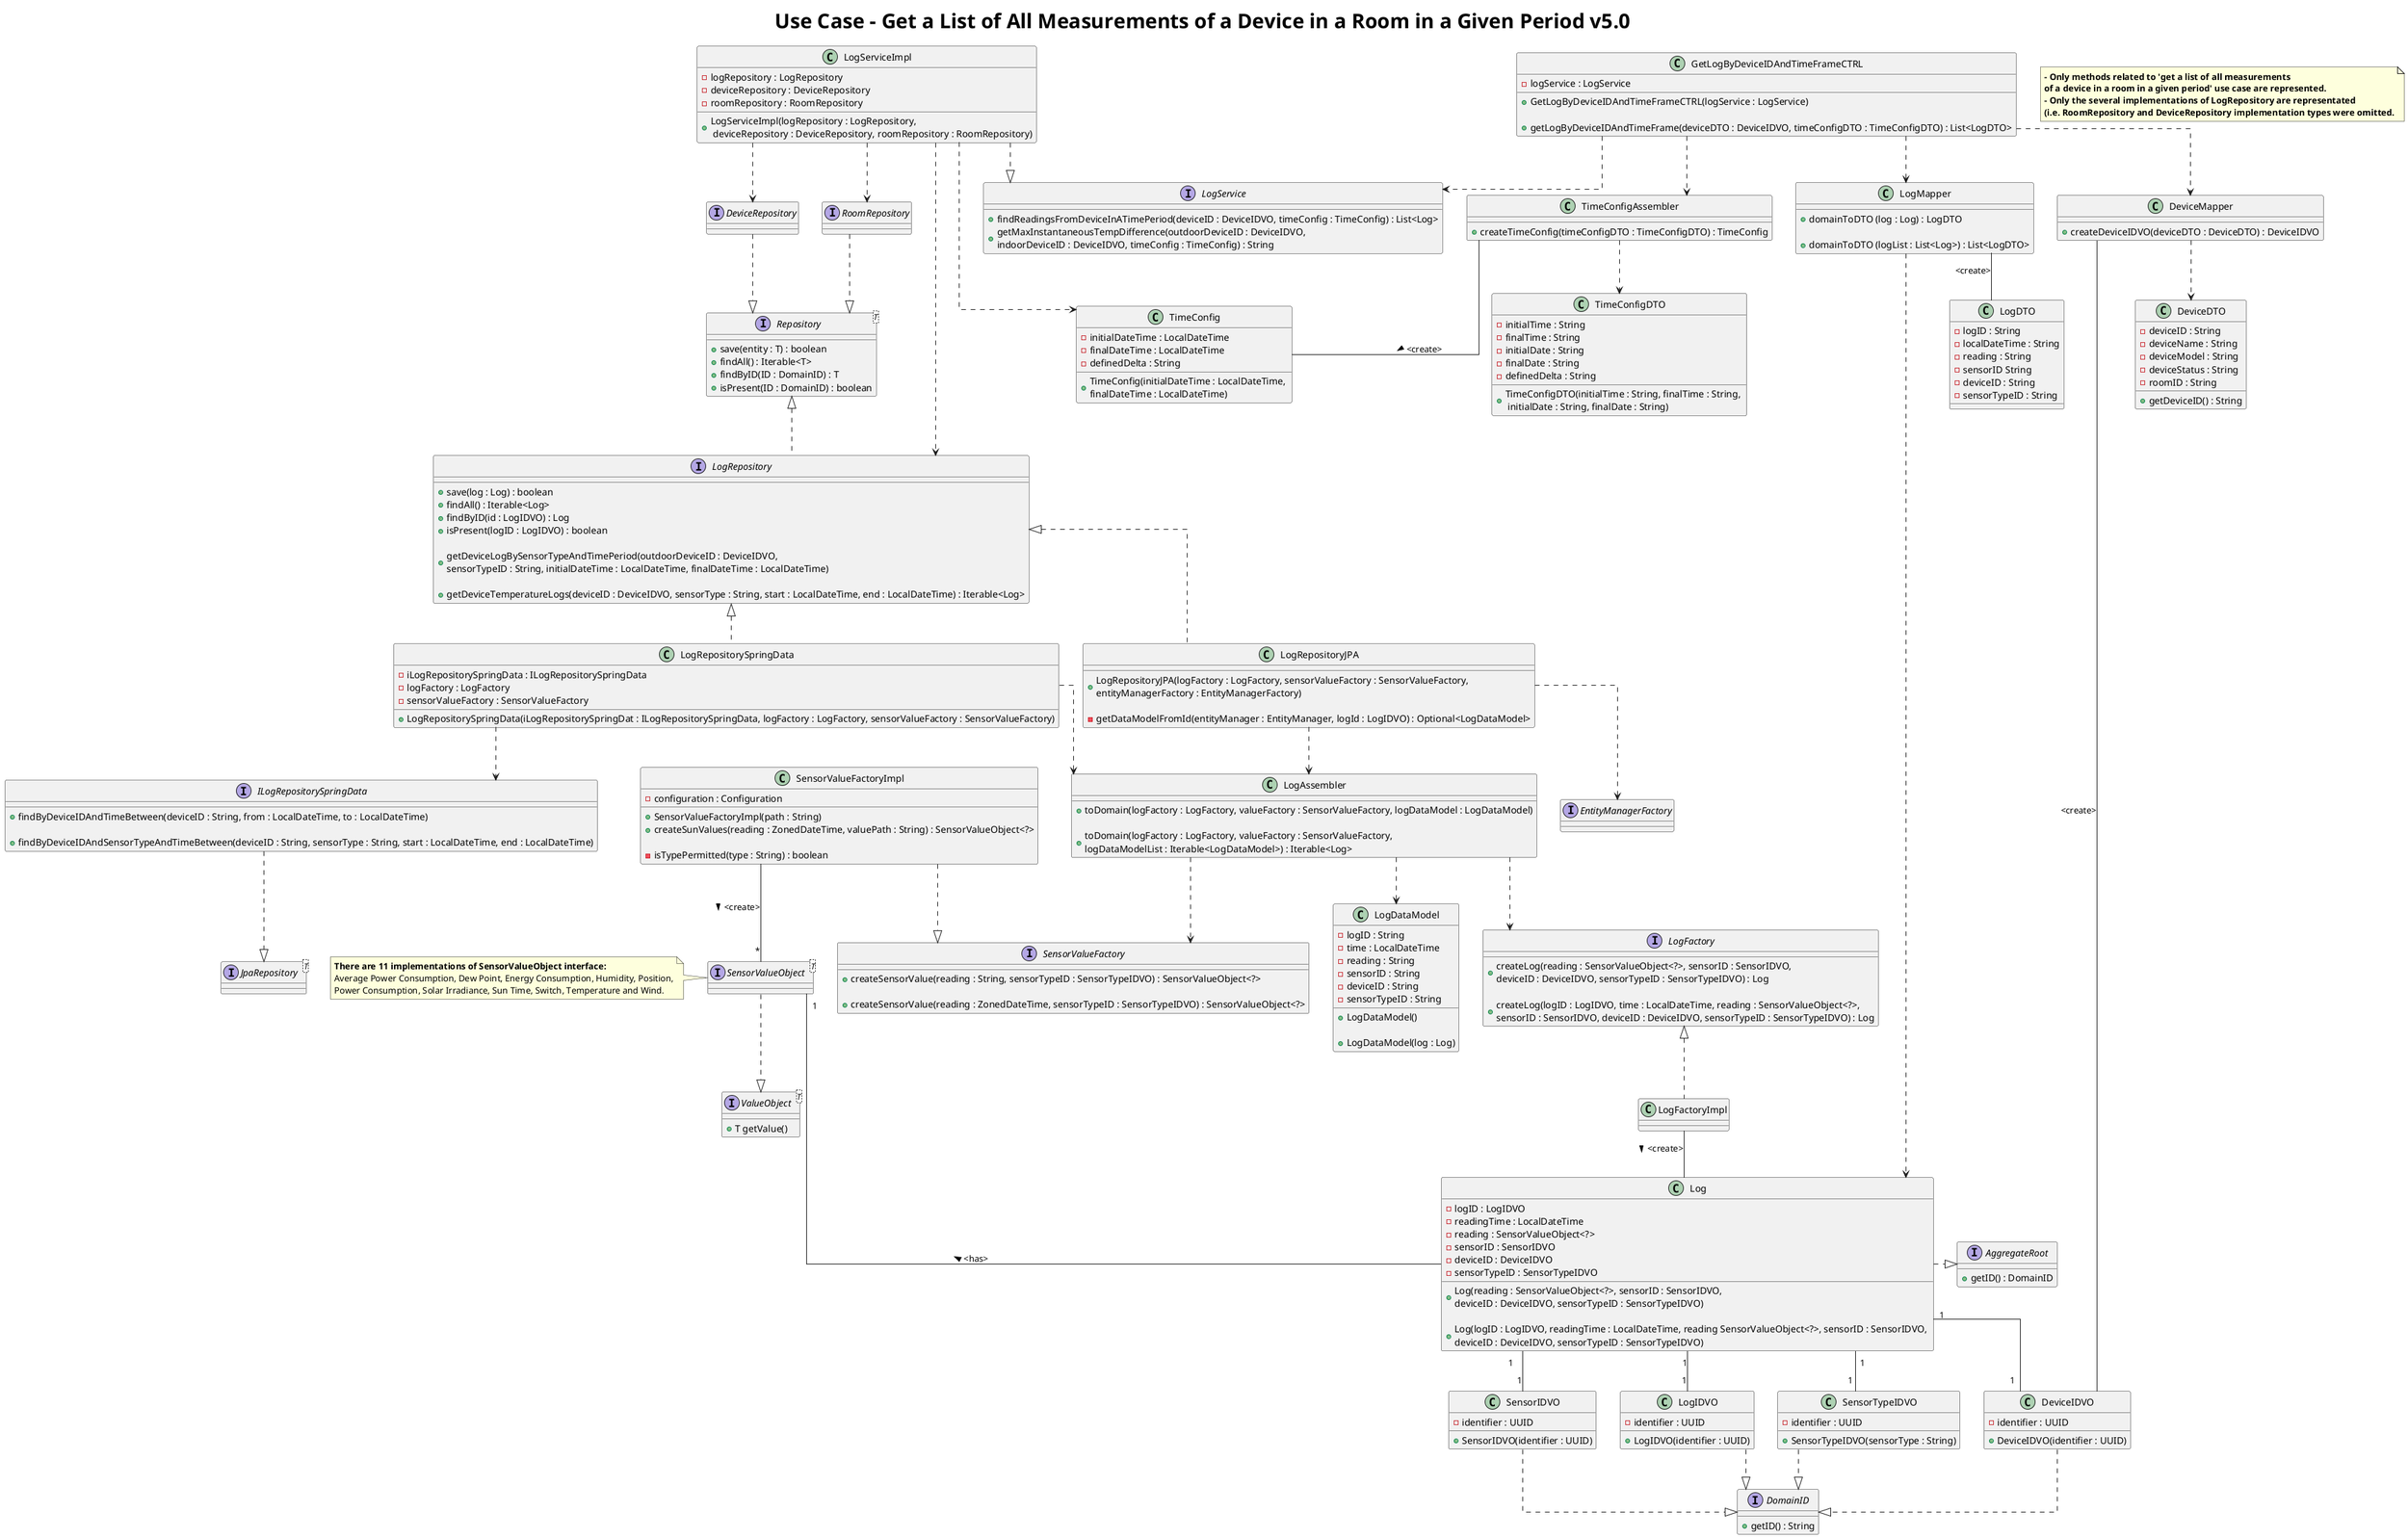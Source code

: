 @startuml

title <size: 30> Use Case - Get a List of All Measurements of a Device in a Room in a Given Period v5.0

note "<b>- Only methods related to 'get a list of all measurements \n<b>of a device in a room in a given period' use case are represented.\n<b>- Only the several implementations of LogRepository are representated\n<b>(i.e. RoomRepository and DeviceRepository implementation types were omitted." as N1

skinparam linetype ortho

GetLogByDeviceIDAndTimeFrameCTRL ..> DeviceMapper
    DeviceMapper ..> DeviceDTO
    DeviceMapper -- DeviceIDVO : <create>

GetLogByDeviceIDAndTimeFrameCTRL ..> TimeConfigAssembler
    TimeConfigAssembler ..> TimeConfigDTO
    TimeConfigAssembler -- TimeConfig : <create> >

GetLogByDeviceIDAndTimeFrameCTRL ..> LogService
    LogServiceImpl ..|> LogService
    LogServiceImpl ..> TimeConfig
    LogServiceImpl ..> LogRepository
    LogServiceImpl ..> RoomRepository
    LogServiceImpl ..> DeviceRepository
    RoomRepository ..|> Repository
    DeviceRepository ..|> Repository

GetLogByDeviceIDAndTimeFrameCTRL ..> LogMapper
LogMapper -- LogDTO : <create>
LogMapper ..> Log

LogRepository .up.|> Repository
LogRepositoryJPA .up.|> LogRepository
    SensorValueFactoryImpl ..|> SensorValueFactory
    LogRepositoryJPA ..> EntityManagerFactory
    LogFactoryImpl .up.|> LogFactory
    LogRepositoryJPA ..> LogAssembler


LogRepositorySpringData .up.|> LogRepository
    LogRepositorySpringData ..> ILogRepositorySpringData
    LogRepositorySpringData ..> LogAssembler

ILogRepositorySpringData ..|> JpaRepository

LogAssembler ..> LogFactory
LogAssembler ..> SensorValueFactory
SensorValueFactoryImpl -- "*" SensorValueObject : <create> >
LogFactoryImpl -- Log : <create> >
LogAssembler ..> LogDataModel

Log "1" -- "1" LogIDVO
Log  -left- "1" SensorValueObject :  > <has>
Log "1" -- "1" SensorIDVO
Log "1" -- "1" DeviceIDVO
Log "1" -- "1" SensorTypeIDVO

Log .right.|> AggregateRoot

DomainID <|.up. DeviceIDVO
DomainID <|.up. LogIDVO
DomainID <|.up. SensorIDVO
DomainID <|.up. SensorTypeIDVO
ValueObject <|.up. SensorValueObject

interface JpaRepository<T>

interface EntityManagerFactory

interface Repository<T> {
    + save(entity : T) : boolean
    + findAll() : Iterable<T>
    + findByID(ID : DomainID) : T
    + isPresent(ID : DomainID) : boolean
}

interface RoomRepository
interface DeviceRepository

interface LogRepository {
    + save(log : Log) : boolean
    + findAll() : Iterable<Log>
    + findByID(id : LogIDVO) : Log
    + isPresent(logID : LogIDVO) : boolean

    + getDeviceLogBySensorTypeAndTimePeriod(outdoorDeviceID : DeviceIDVO,\nsensorTypeID : String, initialDateTime : LocalDateTime, finalDateTime : LocalDateTime)

    + getDeviceTemperatureLogs(deviceID : DeviceIDVO, sensorType : String, start : LocalDateTime, end : LocalDateTime) : Iterable<Log>
}

class LogRepositoryJPA{
    + LogRepositoryJPA(logFactory : LogFactory, sensorValueFactory : SensorValueFactory, \nentityManagerFactory : EntityManagerFactory)

    - getDataModelFromId(entityManager : EntityManager, logId : LogIDVO) : Optional<LogDataModel>
}

class LogRepositorySpringData{
    - iLogRepositorySpringData : ILogRepositorySpringData
    - logFactory : LogFactory
    - sensorValueFactory : SensorValueFactory

    + LogRepositorySpringData(iLogRepositorySpringDat : ILogRepositorySpringData, logFactory : LogFactory, sensorValueFactory : SensorValueFactory)
}


interface LogFactory{
    + createLog(reading : SensorValueObject<?>, sensorID : SensorIDVO, \ndeviceID : DeviceIDVO, sensorTypeID : SensorTypeIDVO) : Log

    + createLog(logID : LogIDVO, time : LocalDateTime, reading : SensorValueObject<?>, \nsensorID : SensorIDVO, deviceID : DeviceIDVO, sensorTypeID : SensorTypeIDVO) : Log
}

class LogFactoryImpl

interface SensorValueFactory{
    + createSensorValue(reading : String, sensorTypeID : SensorTypeIDVO) : SensorValueObject<?>

    + createSensorValue(reading : ZonedDateTime, sensorTypeID : SensorTypeIDVO) : SensorValueObject<?>
}

class SensorValueFactoryImpl{
    - configuration : Configuration
    + SensorValueFactoryImpl(path : String)
    + createSunValues(reading : ZonedDateTime, valuePath : String) : SensorValueObject<?>

    - isTypePermitted(type : String) : boolean
}


interface LogService {
    + findReadingsFromDeviceInATimePeriod(deviceID : DeviceIDVO, timeConfig : TimeConfig) : List<Log>
    + getMaxInstantaneousTempDifference(outdoorDeviceID : DeviceIDVO, \nindoorDeviceID : DeviceIDVO, timeConfig : TimeConfig) : String
}

class LogServiceImpl {
    - logRepository : LogRepository
    - deviceRepository : DeviceRepository
    - roomRepository : RoomRepository

    + LogServiceImpl(logRepository : LogRepository,\n deviceRepository : DeviceRepository, roomRepository : RoomRepository)
}

class GetLogByDeviceIDAndTimeFrameCTRL{
    - logService : LogService

    + GetLogByDeviceIDAndTimeFrameCTRL(logService : LogService)

    + getLogByDeviceIDAndTimeFrame(deviceDTO : DeviceIDVO, timeConfigDTO : TimeConfigDTO) : List<LogDTO>
}

class DeviceMapper{
    + createDeviceIDVO(deviceDTO : DeviceDTO) : DeviceIDVO
}

class DeviceDTO{
    - deviceID : String
    - deviceName : String
    - deviceModel : String
    - deviceStatus : String
    - roomID : String

    + getDeviceID() : String
}

class DeviceIDVO {
    - identifier : UUID

    + DeviceIDVO(identifier : UUID)
}

class SensorIDVO {
  - identifier : UUID

    + SensorIDVO(identifier : UUID)
    }

class SensorTypeIDVO {
  - identifier : UUID

    + SensorTypeIDVO(sensorType : String)
    }

class LogIDVO {
  - identifier : UUID

    + LogIDVO(identifier : UUID)
    }

class LogMapper{
    + domainToDTO (log : Log) : LogDTO

    + domainToDTO (logList : List<Log>) : List<LogDTO>
}

class LogDTO{
    - logID : String
    - localDateTime : String
    - reading : String
    - sensorID String
    - deviceID : String
    - sensorTypeID : String
}

class TimeConfigAssembler{
    + createTimeConfig(timeConfigDTO : TimeConfigDTO) : TimeConfig
}

class TimeConfig{
    - initialDateTime : LocalDateTime
    - finalDateTime : LocalDateTime
    - definedDelta : String

    + TimeConfig(initialDateTime : LocalDateTime, \nfinalDateTime : LocalDateTime)
}


class TimeConfigDTO{
    - initialTime : String
    - finalTime : String
    - initialDate : String
    - finalDate : String
    - definedDelta : String

    + TimeConfigDTO(initialTime : String, finalTime : String, \n initialDate : String, finalDate : String)
}


class LogDataModel {
    - logID : String
    - time : LocalDateTime
    - reading : String
    - sensorID : String
    - deviceID : String
    - sensorTypeID : String

    + LogDataModel()

    + LogDataModel(log : Log)
}

class LogAssembler {
    + toDomain(logFactory : LogFactory, valueFactory : SensorValueFactory, logDataModel : LogDataModel)

    + toDomain(logFactory : LogFactory, valueFactory : SensorValueFactory, \nlogDataModelList : Iterable<LogDataModel>) : Iterable<Log>
}

class Log{
    - logID : LogIDVO
    - readingTime : LocalDateTime
    - reading : SensorValueObject<?>
    - sensorID : SensorIDVO
    - deviceID : DeviceIDVO
    - sensorTypeID : SensorTypeIDVO

    + Log(reading : SensorValueObject<?>, sensorID : SensorIDVO, \ndeviceID : DeviceIDVO, sensorTypeID : SensorTypeIDVO)

    + Log(logID : LogIDVO, readingTime : LocalDateTime, reading SensorValueObject<?>, sensorID : SensorIDVO, \ndeviceID : DeviceIDVO, sensorTypeID : SensorTypeIDVO)

}

interface SensorValueObject<T>
note left: <b>There are 11 implementations of SensorValueObject interface:\nAverage Power Consumption, Dew Point, Energy Consumption, Humidity, Position,\nPower Consumption, Solar Irradiance, Sun Time, Switch, Temperature and Wind.

interface ValueObject<T>{
    + T getValue()
}


interface DomainID {
    + getID() : String
}


interface AggregateRoot {
    + getID() : DomainID
}

interface ILogRepositorySpringData{
    + findByDeviceIDAndTimeBetween(deviceID : String, from : LocalDateTime, to : LocalDateTime)

    + findByDeviceIDAndSensorTypeAndTimeBetween(deviceID : String, sensorType : String, start : LocalDateTime, end : LocalDateTime)
    }

@enduml